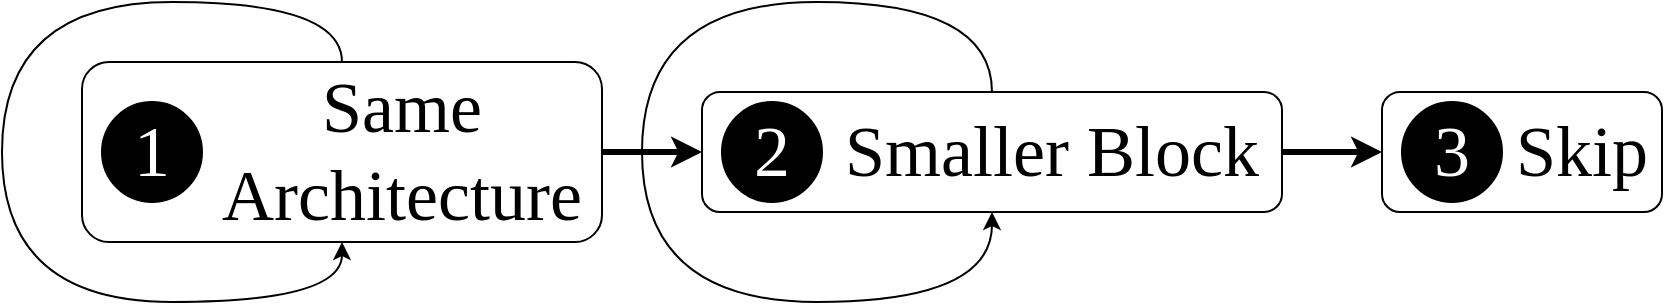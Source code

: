 <mxfile version="26.0.8">
  <diagram name="Page-1" id="3gi1nS7vsmV4F8YZXKVb">
    <mxGraphModel dx="1434" dy="822" grid="1" gridSize="10" guides="1" tooltips="1" connect="1" arrows="1" fold="1" page="1" pageScale="1" pageWidth="850" pageHeight="1100" math="0" shadow="0">
      <root>
        <mxCell id="0" />
        <mxCell id="1" parent="0" />
        <mxCell id="rUi8ACZ_J-OnOB1ExPda-3" value="&lt;font style=&quot;font-size: 36px; color: rgb(255, 255, 255);&quot; face=&quot;Times New Roman&quot;&gt;1&lt;/font&gt;" style="ellipse;whiteSpace=wrap;html=1;aspect=fixed;fillColor=#000000;" vertex="1" parent="1">
          <mxGeometry x="80" y="240" width="50" height="50" as="geometry" />
        </mxCell>
        <mxCell id="rUi8ACZ_J-OnOB1ExPda-4" value="&lt;font style=&quot;font-size: 36px;&quot; face=&quot;Times New Roman&quot;&gt;Same Architecture&lt;br&gt;&lt;/font&gt;" style="text;html=1;align=center;verticalAlign=middle;whiteSpace=wrap;rounded=0;" vertex="1" parent="1">
          <mxGeometry x="140" y="250" width="180" height="30" as="geometry" />
        </mxCell>
        <mxCell id="rUi8ACZ_J-OnOB1ExPda-6" value="&lt;font style=&quot;font-size: 36px; color: rgb(255, 255, 255);&quot; face=&quot;Times New Roman&quot;&gt;2&lt;/font&gt;" style="ellipse;whiteSpace=wrap;html=1;aspect=fixed;fillColor=#000000;" vertex="1" parent="1">
          <mxGeometry x="390" y="240" width="50" height="50" as="geometry" />
        </mxCell>
        <mxCell id="rUi8ACZ_J-OnOB1ExPda-7" value="&lt;font style=&quot;font-size: 36px;&quot; face=&quot;Times New Roman&quot;&gt;Smaller Block&lt;/font&gt;" style="text;html=1;align=center;verticalAlign=middle;whiteSpace=wrap;rounded=0;" vertex="1" parent="1">
          <mxGeometry x="450" y="250" width="210" height="30" as="geometry" />
        </mxCell>
        <mxCell id="rUi8ACZ_J-OnOB1ExPda-8" value="&lt;font style=&quot;font-size: 36px; color: rgb(255, 255, 255);&quot; face=&quot;Times New Roman&quot;&gt;3&lt;/font&gt;" style="ellipse;whiteSpace=wrap;html=1;aspect=fixed;fillColor=#000000;" vertex="1" parent="1">
          <mxGeometry x="730" y="240" width="50" height="50" as="geometry" />
        </mxCell>
        <mxCell id="rUi8ACZ_J-OnOB1ExPda-9" value="&lt;font style=&quot;font-size: 36px;&quot; face=&quot;Times New Roman&quot;&gt;Skip&lt;/font&gt;" style="text;html=1;align=center;verticalAlign=middle;whiteSpace=wrap;rounded=0;" vertex="1" parent="1">
          <mxGeometry x="790" y="250" width="60" height="30" as="geometry" />
        </mxCell>
        <mxCell id="rUi8ACZ_J-OnOB1ExPda-18" style="edgeStyle=orthogonalEdgeStyle;curved=1;rounded=0;orthogonalLoop=1;jettySize=auto;html=1;exitX=1;exitY=0.5;exitDx=0;exitDy=0;entryX=0;entryY=0.5;entryDx=0;entryDy=0;strokeWidth=3;" edge="1" parent="1" source="rUi8ACZ_J-OnOB1ExPda-10" target="rUi8ACZ_J-OnOB1ExPda-12">
          <mxGeometry relative="1" as="geometry" />
        </mxCell>
        <mxCell id="rUi8ACZ_J-OnOB1ExPda-10" value="" style="rounded=1;whiteSpace=wrap;html=1;fillColor=none;" vertex="1" parent="1">
          <mxGeometry x="70" y="220" width="260" height="90" as="geometry" />
        </mxCell>
        <mxCell id="rUi8ACZ_J-OnOB1ExPda-19" style="edgeStyle=orthogonalEdgeStyle;curved=1;rounded=0;orthogonalLoop=1;jettySize=auto;html=1;exitX=1;exitY=0.5;exitDx=0;exitDy=0;entryX=0;entryY=0.5;entryDx=0;entryDy=0;strokeWidth=3;" edge="1" parent="1" source="rUi8ACZ_J-OnOB1ExPda-12" target="rUi8ACZ_J-OnOB1ExPda-13">
          <mxGeometry relative="1" as="geometry" />
        </mxCell>
        <mxCell id="rUi8ACZ_J-OnOB1ExPda-12" value="" style="rounded=1;whiteSpace=wrap;html=1;fillColor=none;" vertex="1" parent="1">
          <mxGeometry x="380" y="235" width="290" height="60" as="geometry" />
        </mxCell>
        <mxCell id="rUi8ACZ_J-OnOB1ExPda-13" value="" style="rounded=1;whiteSpace=wrap;html=1;fillColor=none;" vertex="1" parent="1">
          <mxGeometry x="720" y="235" width="140" height="60" as="geometry" />
        </mxCell>
        <mxCell id="rUi8ACZ_J-OnOB1ExPda-17" style="edgeStyle=orthogonalEdgeStyle;curved=1;rounded=0;orthogonalLoop=1;jettySize=auto;html=1;exitX=0.5;exitY=0;exitDx=0;exitDy=0;entryX=0.5;entryY=1;entryDx=0;entryDy=0;strokeWidth=1;" edge="1" parent="1" source="rUi8ACZ_J-OnOB1ExPda-10" target="rUi8ACZ_J-OnOB1ExPda-10">
          <mxGeometry relative="1" as="geometry">
            <Array as="points">
              <mxPoint x="200" y="190" />
              <mxPoint x="30" y="190" />
              <mxPoint x="30" y="340" />
              <mxPoint x="200" y="340" />
            </Array>
          </mxGeometry>
        </mxCell>
        <mxCell id="rUi8ACZ_J-OnOB1ExPda-20" style="edgeStyle=orthogonalEdgeStyle;curved=1;rounded=0;orthogonalLoop=1;jettySize=auto;html=1;exitX=0.5;exitY=0;exitDx=0;exitDy=0;entryX=0.5;entryY=1;entryDx=0;entryDy=0;strokeWidth=1;" edge="1" parent="1" source="rUi8ACZ_J-OnOB1ExPda-12" target="rUi8ACZ_J-OnOB1ExPda-12">
          <mxGeometry relative="1" as="geometry">
            <Array as="points">
              <mxPoint x="525" y="190" />
              <mxPoint x="350" y="190" />
              <mxPoint x="350" y="340" />
              <mxPoint x="525" y="340" />
            </Array>
          </mxGeometry>
        </mxCell>
      </root>
    </mxGraphModel>
  </diagram>
</mxfile>
